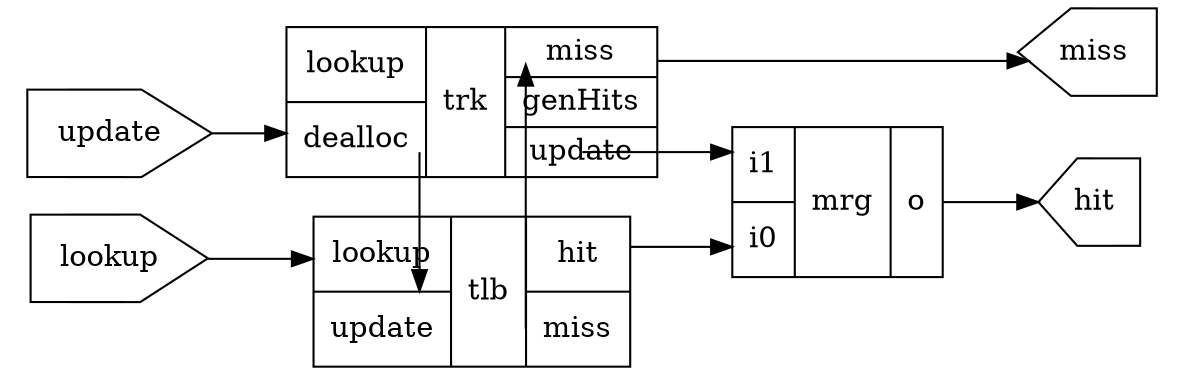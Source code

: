 digraph G {
	graph [splines=ortho, rankdir=LR, bb="0,0,494,150"];
	node [label="\N"];
	graph [bb="0,0,33227,9284"];
	{
		graph [bb="",
			rank=same];
		trk [label="{ {<lookup>lookup | <dealloc>dealloc}| trk |{<miss>miss | <genHits>genHits | <update>update} }", shape=record, pos="13896,7560", rects="13818,7572,13896,7596 13896,7572,13975,7596 13818,7548,13975,7572 13818,7524,13860,7548 13860,7524,13920,7548 13920,7524,13975,7\
548", width="2.17", height="1.00"];
		tlb [label="{ {<lookup>lookup | <update>update}| tlb |{<hit>hit | <miss>miss} }", shape=record, pos="13896,1728", rects="13831,1740,13896,1764 13896,1740,13961,1764 13831,1716,13961,1740 13831,1692,13891,1716 13891,1692,13961,1716", width="1.81", height="1.00"];
	}
	{
		graph [bb="",
			rank=same];
		lookup [label=lookup, shape=house, pos="2952,2376", width="1.14", height="0.58", orientation=270];
		update [label=update, shape=house, pos="2952,6696", width="1.11", height="0.58", orientation=270];
	}
	{
		graph [bb="",
			rank=same];
		miss [label=miss, shape=house, pos="33264,9288", width="0.89", height="0.58", orientation=90];
		hit [label=hit, shape=house, pos="33264,4248", width="0.75", height="0.58", orientation=90];
	}
	mrg [label="{ {<i1>i1 | <i0>i0}| mrg |{<o>o} }", shape=record, pos="25128,4248", rects="25083,4260,25128,4284 25128,4260,25173,4284 25083,4236,25173,4260 25083,4212,25173,4236", width="1.25", height="1.00"];
	trk:miss -> miss [pos="e,33235,9285 13860,7538 14556,7602 32276,9199 33225,9284"];
	trk:genHits -> mrg:i1 [pos="e,25083,4279 13920,7527 14539,7347 24430,4469 25073,4282"];
	trk:update -> tlb:update [pos="e,13928,1764 13947,7524 13946,7241 13929,2154 13928,1774"];
	tlb:hit -> mrg:i0 [pos="e,25128,4267 13891,1711 14513,1852 24479,4119 25118,4265"];
	tlb:miss -> trk:lookup [pos="e,13857,7572 13926,1716 13922,1999 13862,7178 13857,7562"];
	mrg:o -> hit [pos="e,33237,4248 25173,4224 25797,4226 32661,4246 33227,4248"];
	lookup -> tlb:lookup [pos="e,13831,1754 2990,2374 3666,2335 13099,1795 13821,1755"];
	update -> trk:dealloc [pos="e,13896,7581 2988,6699 3649,6753 13118,7518 13886,7580"];
}
